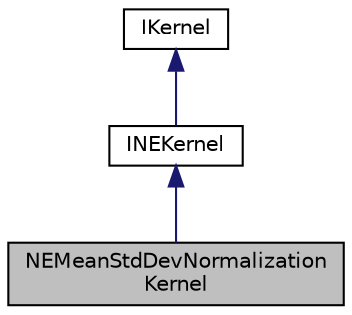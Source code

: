 digraph "NEMeanStdDevNormalizationKernel"
{
 // LATEX_PDF_SIZE
  edge [fontname="Helvetica",fontsize="10",labelfontname="Helvetica",labelfontsize="10"];
  node [fontname="Helvetica",fontsize="10",shape=record];
  Node1 [label="NEMeanStdDevNormalization\lKernel",height=0.2,width=0.4,color="black", fillcolor="grey75", style="filled", fontcolor="black",tooltip="Interface for the kernel to normalize the input 2D tensor across the first dimension with respect to ..."];
  Node2 -> Node1 [dir="back",color="midnightblue",fontsize="10",style="solid",fontname="Helvetica"];
  Node2 [label="INEKernel",height=0.2,width=0.4,color="black", fillcolor="white", style="filled",URL="$classarm__compute_1_1_i_c_p_p_kernel.xhtml",tooltip="Common interface for all kernels implemented in C++."];
  Node3 -> Node2 [dir="back",color="midnightblue",fontsize="10",style="solid",fontname="Helvetica"];
  Node3 [label="IKernel",height=0.2,width=0.4,color="black", fillcolor="white", style="filled",URL="$classarm__compute_1_1_i_kernel.xhtml",tooltip="Common information for all the kernels."];
}
